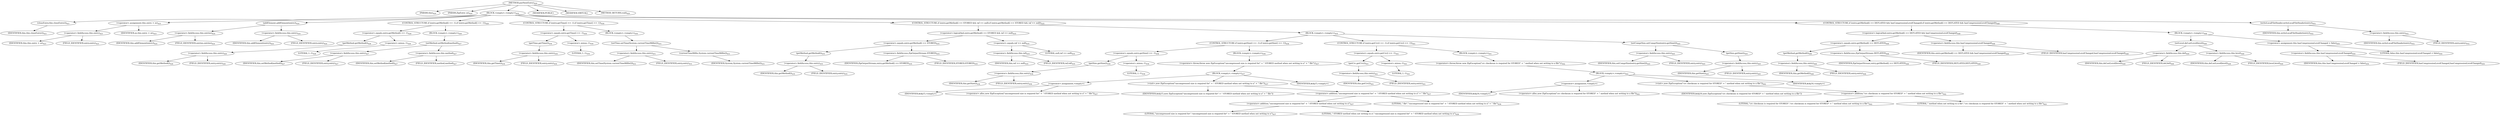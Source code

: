 digraph "putNextEntry" {  
"851" [label = <(METHOD,putNextEntry)<SUB>420</SUB>> ]
"20" [label = <(PARAM,this)<SUB>420</SUB>> ]
"852" [label = <(PARAM,ZipEntry ze)<SUB>420</SUB>> ]
"853" [label = <(BLOCK,&lt;empty&gt;,&lt;empty&gt;)<SUB>420</SUB>> ]
"854" [label = <(closeEntry,this.closeEntry())<SUB>421</SUB>> ]
"19" [label = <(IDENTIFIER,this,this.closeEntry())<SUB>421</SUB>> ]
"855" [label = <(&lt;operator&gt;.assignment,this.entry = ze)<SUB>423</SUB>> ]
"856" [label = <(&lt;operator&gt;.fieldAccess,this.entry)<SUB>423</SUB>> ]
"857" [label = <(IDENTIFIER,this,this.entry = ze)<SUB>423</SUB>> ]
"858" [label = <(FIELD_IDENTIFIER,entry,entry)<SUB>423</SUB>> ]
"859" [label = <(IDENTIFIER,ze,this.entry = ze)<SUB>423</SUB>> ]
"860" [label = <(addElement,addElement(entry))<SUB>424</SUB>> ]
"861" [label = <(&lt;operator&gt;.fieldAccess,this.entries)<SUB>424</SUB>> ]
"862" [label = <(IDENTIFIER,this,addElement(entry))<SUB>424</SUB>> ]
"863" [label = <(FIELD_IDENTIFIER,entries,entries)<SUB>424</SUB>> ]
"864" [label = <(&lt;operator&gt;.fieldAccess,this.entry)<SUB>424</SUB>> ]
"865" [label = <(IDENTIFIER,this,addElement(entry))<SUB>424</SUB>> ]
"866" [label = <(FIELD_IDENTIFIER,entry,entry)<SUB>424</SUB>> ]
"867" [label = <(CONTROL_STRUCTURE,if (entry.getMethod() == -1),if (entry.getMethod() == -1))<SUB>426</SUB>> ]
"868" [label = <(&lt;operator&gt;.equals,entry.getMethod() == -1)<SUB>426</SUB>> ]
"869" [label = <(getMethod,getMethod())<SUB>426</SUB>> ]
"870" [label = <(&lt;operator&gt;.fieldAccess,this.entry)<SUB>426</SUB>> ]
"871" [label = <(IDENTIFIER,this,getMethod())<SUB>426</SUB>> ]
"872" [label = <(FIELD_IDENTIFIER,entry,entry)<SUB>426</SUB>> ]
"873" [label = <(&lt;operator&gt;.minus,-1)<SUB>426</SUB>> ]
"874" [label = <(LITERAL,1,-1)<SUB>426</SUB>> ]
"875" [label = <(BLOCK,&lt;empty&gt;,&lt;empty&gt;)<SUB>426</SUB>> ]
"876" [label = <(setMethod,setMethod(method))<SUB>427</SUB>> ]
"877" [label = <(&lt;operator&gt;.fieldAccess,this.entry)<SUB>427</SUB>> ]
"878" [label = <(IDENTIFIER,this,setMethod(method))<SUB>427</SUB>> ]
"879" [label = <(FIELD_IDENTIFIER,entry,entry)<SUB>427</SUB>> ]
"880" [label = <(&lt;operator&gt;.fieldAccess,this.method)<SUB>427</SUB>> ]
"881" [label = <(IDENTIFIER,this,setMethod(method))<SUB>427</SUB>> ]
"882" [label = <(FIELD_IDENTIFIER,method,method)<SUB>427</SUB>> ]
"883" [label = <(CONTROL_STRUCTURE,if (entry.getTime() == -1),if (entry.getTime() == -1))<SUB>430</SUB>> ]
"884" [label = <(&lt;operator&gt;.equals,entry.getTime() == -1)<SUB>430</SUB>> ]
"885" [label = <(getTime,getTime())<SUB>430</SUB>> ]
"886" [label = <(&lt;operator&gt;.fieldAccess,this.entry)<SUB>430</SUB>> ]
"887" [label = <(IDENTIFIER,this,getTime())<SUB>430</SUB>> ]
"888" [label = <(FIELD_IDENTIFIER,entry,entry)<SUB>430</SUB>> ]
"889" [label = <(&lt;operator&gt;.minus,-1)<SUB>430</SUB>> ]
"890" [label = <(LITERAL,1,-1)<SUB>430</SUB>> ]
"891" [label = <(BLOCK,&lt;empty&gt;,&lt;empty&gt;)<SUB>430</SUB>> ]
"892" [label = <(setTime,setTime(System.currentTimeMillis()))<SUB>431</SUB>> ]
"893" [label = <(&lt;operator&gt;.fieldAccess,this.entry)<SUB>431</SUB>> ]
"894" [label = <(IDENTIFIER,this,setTime(System.currentTimeMillis()))<SUB>431</SUB>> ]
"895" [label = <(FIELD_IDENTIFIER,entry,entry)<SUB>431</SUB>> ]
"896" [label = <(currentTimeMillis,System.currentTimeMillis())<SUB>431</SUB>> ]
"897" [label = <(IDENTIFIER,System,System.currentTimeMillis())<SUB>431</SUB>> ]
"898" [label = <(CONTROL_STRUCTURE,if (entry.getMethod() == STORED &amp;&amp; raf == null),if (entry.getMethod() == STORED &amp;&amp; raf == null))<SUB>435</SUB>> ]
"899" [label = <(&lt;operator&gt;.logicalAnd,entry.getMethod() == STORED &amp;&amp; raf == null)<SUB>435</SUB>> ]
"900" [label = <(&lt;operator&gt;.equals,entry.getMethod() == STORED)<SUB>435</SUB>> ]
"901" [label = <(getMethod,getMethod())<SUB>435</SUB>> ]
"902" [label = <(&lt;operator&gt;.fieldAccess,this.entry)<SUB>435</SUB>> ]
"903" [label = <(IDENTIFIER,this,getMethod())<SUB>435</SUB>> ]
"904" [label = <(FIELD_IDENTIFIER,entry,entry)<SUB>435</SUB>> ]
"905" [label = <(&lt;operator&gt;.fieldAccess,ZipOutputStream.STORED)<SUB>435</SUB>> ]
"906" [label = <(IDENTIFIER,ZipOutputStream,entry.getMethod() == STORED)<SUB>435</SUB>> ]
"907" [label = <(FIELD_IDENTIFIER,STORED,STORED)<SUB>435</SUB>> ]
"908" [label = <(&lt;operator&gt;.equals,raf == null)<SUB>435</SUB>> ]
"909" [label = <(&lt;operator&gt;.fieldAccess,this.raf)<SUB>435</SUB>> ]
"910" [label = <(IDENTIFIER,this,raf == null)<SUB>435</SUB>> ]
"911" [label = <(FIELD_IDENTIFIER,raf,raf)<SUB>435</SUB>> ]
"912" [label = <(LITERAL,null,raf == null)<SUB>435</SUB>> ]
"913" [label = <(BLOCK,&lt;empty&gt;,&lt;empty&gt;)<SUB>435</SUB>> ]
"914" [label = <(CONTROL_STRUCTURE,if (entry.getSize() == -1),if (entry.getSize() == -1))<SUB>436</SUB>> ]
"915" [label = <(&lt;operator&gt;.equals,entry.getSize() == -1)<SUB>436</SUB>> ]
"916" [label = <(getSize,getSize())<SUB>436</SUB>> ]
"917" [label = <(&lt;operator&gt;.fieldAccess,this.entry)<SUB>436</SUB>> ]
"918" [label = <(IDENTIFIER,this,getSize())<SUB>436</SUB>> ]
"919" [label = <(FIELD_IDENTIFIER,entry,entry)<SUB>436</SUB>> ]
"920" [label = <(&lt;operator&gt;.minus,-1)<SUB>436</SUB>> ]
"921" [label = <(LITERAL,1,-1)<SUB>436</SUB>> ]
"922" [label = <(BLOCK,&lt;empty&gt;,&lt;empty&gt;)<SUB>436</SUB>> ]
"923" [label = <(&lt;operator&gt;.throw,throw new ZipException(&quot;uncompressed size is required for&quot; + &quot; STORED method when not writing to a&quot; + &quot; file&quot;);)<SUB>437</SUB>> ]
"924" [label = <(BLOCK,&lt;empty&gt;,&lt;empty&gt;)<SUB>437</SUB>> ]
"925" [label = <(&lt;operator&gt;.assignment,&lt;empty&gt;)> ]
"926" [label = <(IDENTIFIER,$obj15,&lt;empty&gt;)> ]
"927" [label = <(&lt;operator&gt;.alloc,new ZipException(&quot;uncompressed size is required for&quot; + &quot; STORED method when not writing to a&quot; + &quot; file&quot;))<SUB>437</SUB>> ]
"928" [label = <(&lt;init&gt;,new ZipException(&quot;uncompressed size is required for&quot; + &quot; STORED method when not writing to a&quot; + &quot; file&quot;))<SUB>437</SUB>> ]
"929" [label = <(IDENTIFIER,$obj15,new ZipException(&quot;uncompressed size is required for&quot; + &quot; STORED method when not writing to a&quot; + &quot; file&quot;))> ]
"930" [label = <(&lt;operator&gt;.addition,&quot;uncompressed size is required for&quot; + &quot; STORED method when not writing to a&quot; + &quot; file&quot;)<SUB>437</SUB>> ]
"931" [label = <(&lt;operator&gt;.addition,&quot;uncompressed size is required for&quot; + &quot; STORED method when not writing to a&quot;)<SUB>437</SUB>> ]
"932" [label = <(LITERAL,&quot;uncompressed size is required for&quot;,&quot;uncompressed size is required for&quot; + &quot; STORED method when not writing to a&quot;)<SUB>437</SUB>> ]
"933" [label = <(LITERAL,&quot; STORED method when not writing to a&quot;,&quot;uncompressed size is required for&quot; + &quot; STORED method when not writing to a&quot;)<SUB>438</SUB>> ]
"934" [label = <(LITERAL,&quot; file&quot;,&quot;uncompressed size is required for&quot; + &quot; STORED method when not writing to a&quot; + &quot; file&quot;)<SUB>439</SUB>> ]
"935" [label = <(IDENTIFIER,$obj15,&lt;empty&gt;)> ]
"936" [label = <(CONTROL_STRUCTURE,if (entry.getCrc() == -1),if (entry.getCrc() == -1))<SUB>441</SUB>> ]
"937" [label = <(&lt;operator&gt;.equals,entry.getCrc() == -1)<SUB>441</SUB>> ]
"938" [label = <(getCrc,getCrc())<SUB>441</SUB>> ]
"939" [label = <(&lt;operator&gt;.fieldAccess,this.entry)<SUB>441</SUB>> ]
"940" [label = <(IDENTIFIER,this,getCrc())<SUB>441</SUB>> ]
"941" [label = <(FIELD_IDENTIFIER,entry,entry)<SUB>441</SUB>> ]
"942" [label = <(&lt;operator&gt;.minus,-1)<SUB>441</SUB>> ]
"943" [label = <(LITERAL,1,-1)<SUB>441</SUB>> ]
"944" [label = <(BLOCK,&lt;empty&gt;,&lt;empty&gt;)<SUB>441</SUB>> ]
"945" [label = <(&lt;operator&gt;.throw,throw new ZipException(&quot;crc checksum is required for STORED&quot; + &quot; method when not writing to a file&quot;);)<SUB>442</SUB>> ]
"946" [label = <(BLOCK,&lt;empty&gt;,&lt;empty&gt;)<SUB>442</SUB>> ]
"947" [label = <(&lt;operator&gt;.assignment,&lt;empty&gt;)> ]
"948" [label = <(IDENTIFIER,$obj16,&lt;empty&gt;)> ]
"949" [label = <(&lt;operator&gt;.alloc,new ZipException(&quot;crc checksum is required for STORED&quot; + &quot; method when not writing to a file&quot;))<SUB>442</SUB>> ]
"950" [label = <(&lt;init&gt;,new ZipException(&quot;crc checksum is required for STORED&quot; + &quot; method when not writing to a file&quot;))<SUB>442</SUB>> ]
"951" [label = <(IDENTIFIER,$obj16,new ZipException(&quot;crc checksum is required for STORED&quot; + &quot; method when not writing to a file&quot;))> ]
"952" [label = <(&lt;operator&gt;.addition,&quot;crc checksum is required for STORED&quot; + &quot; method when not writing to a file&quot;)<SUB>442</SUB>> ]
"953" [label = <(LITERAL,&quot;crc checksum is required for STORED&quot;,&quot;crc checksum is required for STORED&quot; + &quot; method when not writing to a file&quot;)<SUB>442</SUB>> ]
"954" [label = <(LITERAL,&quot; method when not writing to a file&quot;,&quot;crc checksum is required for STORED&quot; + &quot; method when not writing to a file&quot;)<SUB>443</SUB>> ]
"955" [label = <(IDENTIFIER,$obj16,&lt;empty&gt;)> ]
"956" [label = <(setComprSize,setComprSize(entry.getSize()))<SUB>445</SUB>> ]
"957" [label = <(&lt;operator&gt;.fieldAccess,this.entry)<SUB>445</SUB>> ]
"958" [label = <(IDENTIFIER,this,setComprSize(entry.getSize()))<SUB>445</SUB>> ]
"959" [label = <(FIELD_IDENTIFIER,entry,entry)<SUB>445</SUB>> ]
"960" [label = <(getSize,getSize())<SUB>445</SUB>> ]
"961" [label = <(&lt;operator&gt;.fieldAccess,this.entry)<SUB>445</SUB>> ]
"962" [label = <(IDENTIFIER,this,getSize())<SUB>445</SUB>> ]
"963" [label = <(FIELD_IDENTIFIER,entry,entry)<SUB>445</SUB>> ]
"964" [label = <(CONTROL_STRUCTURE,if (entry.getMethod() == DEFLATED &amp;&amp; hasCompressionLevelChanged),if (entry.getMethod() == DEFLATED &amp;&amp; hasCompressionLevelChanged))<SUB>448</SUB>> ]
"965" [label = <(&lt;operator&gt;.logicalAnd,entry.getMethod() == DEFLATED &amp;&amp; hasCompressionLevelChanged)<SUB>448</SUB>> ]
"966" [label = <(&lt;operator&gt;.equals,entry.getMethod() == DEFLATED)<SUB>448</SUB>> ]
"967" [label = <(getMethod,getMethod())<SUB>448</SUB>> ]
"968" [label = <(&lt;operator&gt;.fieldAccess,this.entry)<SUB>448</SUB>> ]
"969" [label = <(IDENTIFIER,this,getMethod())<SUB>448</SUB>> ]
"970" [label = <(FIELD_IDENTIFIER,entry,entry)<SUB>448</SUB>> ]
"971" [label = <(&lt;operator&gt;.fieldAccess,ZipOutputStream.DEFLATED)<SUB>448</SUB>> ]
"972" [label = <(IDENTIFIER,ZipOutputStream,entry.getMethod() == DEFLATED)<SUB>448</SUB>> ]
"973" [label = <(FIELD_IDENTIFIER,DEFLATED,DEFLATED)<SUB>448</SUB>> ]
"974" [label = <(&lt;operator&gt;.fieldAccess,this.hasCompressionLevelChanged)<SUB>448</SUB>> ]
"975" [label = <(IDENTIFIER,this,entry.getMethod() == DEFLATED &amp;&amp; hasCompressionLevelChanged)<SUB>448</SUB>> ]
"976" [label = <(FIELD_IDENTIFIER,hasCompressionLevelChanged,hasCompressionLevelChanged)<SUB>448</SUB>> ]
"977" [label = <(BLOCK,&lt;empty&gt;,&lt;empty&gt;)<SUB>448</SUB>> ]
"978" [label = <(setLevel,def.setLevel(level))<SUB>449</SUB>> ]
"979" [label = <(&lt;operator&gt;.fieldAccess,this.def)<SUB>449</SUB>> ]
"980" [label = <(IDENTIFIER,this,def.setLevel(level))<SUB>449</SUB>> ]
"981" [label = <(FIELD_IDENTIFIER,def,def)<SUB>449</SUB>> ]
"982" [label = <(&lt;operator&gt;.fieldAccess,this.level)<SUB>449</SUB>> ]
"983" [label = <(IDENTIFIER,this,def.setLevel(level))<SUB>449</SUB>> ]
"984" [label = <(FIELD_IDENTIFIER,level,level)<SUB>449</SUB>> ]
"985" [label = <(&lt;operator&gt;.assignment,this.hasCompressionLevelChanged = false)<SUB>450</SUB>> ]
"986" [label = <(&lt;operator&gt;.fieldAccess,this.hasCompressionLevelChanged)<SUB>450</SUB>> ]
"987" [label = <(IDENTIFIER,this,this.hasCompressionLevelChanged = false)<SUB>450</SUB>> ]
"988" [label = <(FIELD_IDENTIFIER,hasCompressionLevelChanged,hasCompressionLevelChanged)<SUB>450</SUB>> ]
"989" [label = <(LITERAL,false,this.hasCompressionLevelChanged = false)<SUB>450</SUB>> ]
"990" [label = <(writeLocalFileHeader,writeLocalFileHeader(entry))<SUB>452</SUB>> ]
"21" [label = <(IDENTIFIER,this,writeLocalFileHeader(entry))<SUB>452</SUB>> ]
"991" [label = <(&lt;operator&gt;.fieldAccess,this.entry)<SUB>452</SUB>> ]
"992" [label = <(IDENTIFIER,this,writeLocalFileHeader(entry))<SUB>452</SUB>> ]
"993" [label = <(FIELD_IDENTIFIER,entry,entry)<SUB>452</SUB>> ]
"994" [label = <(MODIFIER,PUBLIC)> ]
"995" [label = <(MODIFIER,VIRTUAL)> ]
"996" [label = <(METHOD_RETURN,void)<SUB>420</SUB>> ]
  "851" -> "20" 
  "851" -> "852" 
  "851" -> "853" 
  "851" -> "994" 
  "851" -> "995" 
  "851" -> "996" 
  "853" -> "854" 
  "853" -> "855" 
  "853" -> "860" 
  "853" -> "867" 
  "853" -> "883" 
  "853" -> "898" 
  "853" -> "964" 
  "853" -> "990" 
  "854" -> "19" 
  "855" -> "856" 
  "855" -> "859" 
  "856" -> "857" 
  "856" -> "858" 
  "860" -> "861" 
  "860" -> "864" 
  "861" -> "862" 
  "861" -> "863" 
  "864" -> "865" 
  "864" -> "866" 
  "867" -> "868" 
  "867" -> "875" 
  "868" -> "869" 
  "868" -> "873" 
  "869" -> "870" 
  "870" -> "871" 
  "870" -> "872" 
  "873" -> "874" 
  "875" -> "876" 
  "876" -> "877" 
  "876" -> "880" 
  "877" -> "878" 
  "877" -> "879" 
  "880" -> "881" 
  "880" -> "882" 
  "883" -> "884" 
  "883" -> "891" 
  "884" -> "885" 
  "884" -> "889" 
  "885" -> "886" 
  "886" -> "887" 
  "886" -> "888" 
  "889" -> "890" 
  "891" -> "892" 
  "892" -> "893" 
  "892" -> "896" 
  "893" -> "894" 
  "893" -> "895" 
  "896" -> "897" 
  "898" -> "899" 
  "898" -> "913" 
  "899" -> "900" 
  "899" -> "908" 
  "900" -> "901" 
  "900" -> "905" 
  "901" -> "902" 
  "902" -> "903" 
  "902" -> "904" 
  "905" -> "906" 
  "905" -> "907" 
  "908" -> "909" 
  "908" -> "912" 
  "909" -> "910" 
  "909" -> "911" 
  "913" -> "914" 
  "913" -> "936" 
  "913" -> "956" 
  "914" -> "915" 
  "914" -> "922" 
  "915" -> "916" 
  "915" -> "920" 
  "916" -> "917" 
  "917" -> "918" 
  "917" -> "919" 
  "920" -> "921" 
  "922" -> "923" 
  "923" -> "924" 
  "924" -> "925" 
  "924" -> "928" 
  "924" -> "935" 
  "925" -> "926" 
  "925" -> "927" 
  "928" -> "929" 
  "928" -> "930" 
  "930" -> "931" 
  "930" -> "934" 
  "931" -> "932" 
  "931" -> "933" 
  "936" -> "937" 
  "936" -> "944" 
  "937" -> "938" 
  "937" -> "942" 
  "938" -> "939" 
  "939" -> "940" 
  "939" -> "941" 
  "942" -> "943" 
  "944" -> "945" 
  "945" -> "946" 
  "946" -> "947" 
  "946" -> "950" 
  "946" -> "955" 
  "947" -> "948" 
  "947" -> "949" 
  "950" -> "951" 
  "950" -> "952" 
  "952" -> "953" 
  "952" -> "954" 
  "956" -> "957" 
  "956" -> "960" 
  "957" -> "958" 
  "957" -> "959" 
  "960" -> "961" 
  "961" -> "962" 
  "961" -> "963" 
  "964" -> "965" 
  "964" -> "977" 
  "965" -> "966" 
  "965" -> "974" 
  "966" -> "967" 
  "966" -> "971" 
  "967" -> "968" 
  "968" -> "969" 
  "968" -> "970" 
  "971" -> "972" 
  "971" -> "973" 
  "974" -> "975" 
  "974" -> "976" 
  "977" -> "978" 
  "977" -> "985" 
  "978" -> "979" 
  "978" -> "982" 
  "979" -> "980" 
  "979" -> "981" 
  "982" -> "983" 
  "982" -> "984" 
  "985" -> "986" 
  "985" -> "989" 
  "986" -> "987" 
  "986" -> "988" 
  "990" -> "21" 
  "990" -> "991" 
  "991" -> "992" 
  "991" -> "993" 
}
